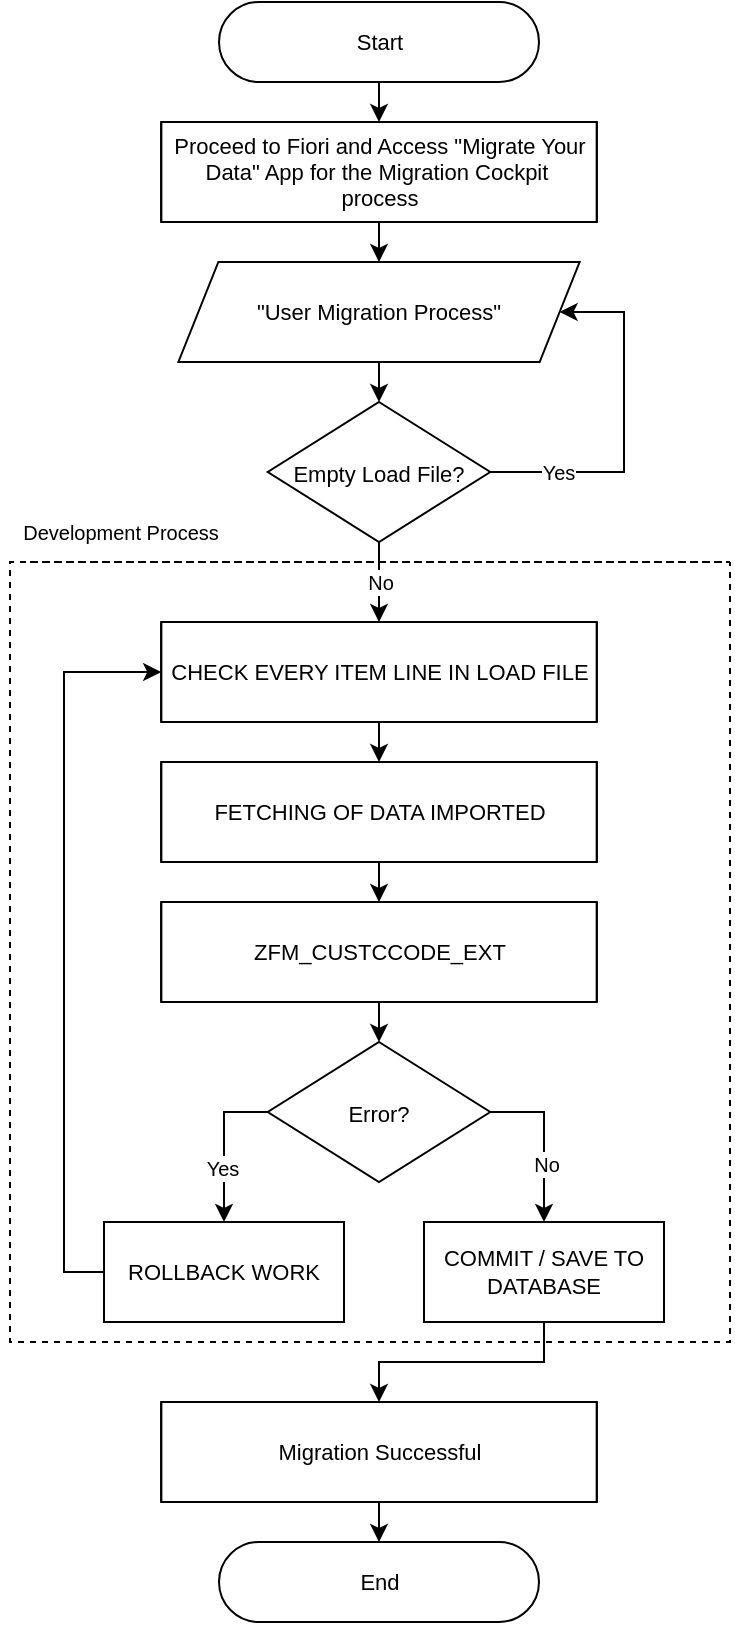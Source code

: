 <mxfile version="24.7.7">
  <diagram name="Page-1" id="fPrZirbZ17B2vMJe_ZVT">
    <mxGraphModel dx="794" dy="464" grid="1" gridSize="10" guides="1" tooltips="1" connect="1" arrows="1" fold="1" page="1" pageScale="1" pageWidth="850" pageHeight="1100" math="0" shadow="0">
      <root>
        <mxCell id="0" />
        <mxCell id="1" parent="0" />
        <mxCell id="4aA5Mv3eWfX_zaegTE6k-1" style="edgeStyle=orthogonalEdgeStyle;rounded=0;orthogonalLoop=1;jettySize=auto;html=1;exitX=0.5;exitY=0.5;exitDx=0;exitDy=20;exitPerimeter=0;entryX=0.5;entryY=0;entryDx=0;entryDy=0;" parent="1" source="4aA5Mv3eWfX_zaegTE6k-2" target="4aA5Mv3eWfX_zaegTE6k-28" edge="1">
          <mxGeometry relative="1" as="geometry" />
        </mxCell>
        <mxCell id="4aA5Mv3eWfX_zaegTE6k-2" value="Start" style="html=1;dashed=0;whiteSpace=wrap;shape=mxgraph.dfd.start;fontSize=11;" parent="1" vertex="1">
          <mxGeometry x="149.5" y="40" width="160" height="40" as="geometry" />
        </mxCell>
        <mxCell id="4aA5Mv3eWfX_zaegTE6k-3" style="edgeStyle=orthogonalEdgeStyle;rounded=0;orthogonalLoop=1;jettySize=auto;html=1;exitX=0.5;exitY=1;exitDx=0;exitDy=0;entryX=0.5;entryY=0;entryDx=0;entryDy=0;" parent="1" source="4aA5Mv3eWfX_zaegTE6k-4" target="4aA5Mv3eWfX_zaegTE6k-9" edge="1">
          <mxGeometry relative="1" as="geometry" />
        </mxCell>
        <mxCell id="4aA5Mv3eWfX_zaegTE6k-4" value="&quot;User Migration Process&quot;" style="shape=parallelogram;perimeter=parallelogramPerimeter;whiteSpace=wrap;html=1;fixedSize=1;fontSize=11;" parent="1" vertex="1">
          <mxGeometry x="129.19" y="170" width="200.62" height="50" as="geometry" />
        </mxCell>
        <mxCell id="4aA5Mv3eWfX_zaegTE6k-5" style="edgeStyle=orthogonalEdgeStyle;rounded=0;orthogonalLoop=1;jettySize=auto;html=1;exitX=1;exitY=0.5;exitDx=0;exitDy=0;entryX=1;entryY=0.5;entryDx=0;entryDy=0;" parent="1" source="4aA5Mv3eWfX_zaegTE6k-9" target="4aA5Mv3eWfX_zaegTE6k-4" edge="1">
          <mxGeometry relative="1" as="geometry">
            <Array as="points">
              <mxPoint x="352" y="275" />
              <mxPoint x="352" y="195" />
            </Array>
          </mxGeometry>
        </mxCell>
        <mxCell id="4aA5Mv3eWfX_zaegTE6k-6" value="&lt;font style=&quot;font-size: 10px;&quot;&gt;Yes&lt;/font&gt;" style="edgeLabel;html=1;align=center;verticalAlign=middle;resizable=0;points=[];" parent="4aA5Mv3eWfX_zaegTE6k-5" vertex="1" connectable="0">
          <mxGeometry x="-0.618" relative="1" as="geometry">
            <mxPoint as="offset" />
          </mxGeometry>
        </mxCell>
        <mxCell id="4aA5Mv3eWfX_zaegTE6k-7" style="edgeStyle=orthogonalEdgeStyle;rounded=0;orthogonalLoop=1;jettySize=auto;html=1;exitX=0.5;exitY=1;exitDx=0;exitDy=0;entryX=0.5;entryY=0;entryDx=0;entryDy=0;" parent="1" source="4aA5Mv3eWfX_zaegTE6k-9" target="4aA5Mv3eWfX_zaegTE6k-11" edge="1">
          <mxGeometry relative="1" as="geometry" />
        </mxCell>
        <mxCell id="4aA5Mv3eWfX_zaegTE6k-8" value="&lt;font style=&quot;font-size: 10px;&quot;&gt;No&lt;/font&gt;" style="edgeLabel;html=1;align=center;verticalAlign=middle;resizable=0;points=[];" parent="4aA5Mv3eWfX_zaegTE6k-7" vertex="1" connectable="0">
          <mxGeometry x="-0.033" relative="1" as="geometry">
            <mxPoint as="offset" />
          </mxGeometry>
        </mxCell>
        <mxCell id="4aA5Mv3eWfX_zaegTE6k-9" value="Empty Load File?" style="rhombus;whiteSpace=wrap;html=1;fontSize=11;spacingTop=2;" parent="1" vertex="1">
          <mxGeometry x="173.88" y="240" width="111.25" height="70" as="geometry" />
        </mxCell>
        <mxCell id="4aA5Mv3eWfX_zaegTE6k-10" style="edgeStyle=orthogonalEdgeStyle;rounded=0;orthogonalLoop=1;jettySize=auto;html=1;exitX=0.5;exitY=1;exitDx=0;exitDy=0;entryX=0.5;entryY=0;entryDx=0;entryDy=0;" parent="1" source="4aA5Mv3eWfX_zaegTE6k-11" target="4aA5Mv3eWfX_zaegTE6k-13" edge="1">
          <mxGeometry relative="1" as="geometry" />
        </mxCell>
        <mxCell id="4aA5Mv3eWfX_zaegTE6k-11" value="CHECK EVERY ITEM LINE IN LOAD FILE" style="shape=process;whiteSpace=wrap;html=1;backgroundOutline=1;fontSize=11;size=0;" parent="1" vertex="1">
          <mxGeometry x="120.6" y="350" width="217.81" height="50" as="geometry" />
        </mxCell>
        <mxCell id="4aA5Mv3eWfX_zaegTE6k-12" style="edgeStyle=orthogonalEdgeStyle;rounded=0;orthogonalLoop=1;jettySize=auto;html=1;exitX=0.5;exitY=1;exitDx=0;exitDy=0;entryX=0.5;entryY=0;entryDx=0;entryDy=0;" parent="1" source="4aA5Mv3eWfX_zaegTE6k-13" target="4aA5Mv3eWfX_zaegTE6k-15" edge="1">
          <mxGeometry relative="1" as="geometry" />
        </mxCell>
        <mxCell id="4aA5Mv3eWfX_zaegTE6k-13" value="FETCHING OF DATA IMPORTED" style="shape=process;whiteSpace=wrap;html=1;backgroundOutline=1;fontSize=11;size=0;" parent="1" vertex="1">
          <mxGeometry x="120.6" y="420" width="217.81" height="50" as="geometry" />
        </mxCell>
        <mxCell id="4aA5Mv3eWfX_zaegTE6k-14" style="edgeStyle=orthogonalEdgeStyle;rounded=0;orthogonalLoop=1;jettySize=auto;html=1;exitX=0.5;exitY=1;exitDx=0;exitDy=0;entryX=0.5;entryY=0;entryDx=0;entryDy=0;" parent="1" source="4aA5Mv3eWfX_zaegTE6k-15" target="4aA5Mv3eWfX_zaegTE6k-20" edge="1">
          <mxGeometry relative="1" as="geometry" />
        </mxCell>
        <mxCell id="4aA5Mv3eWfX_zaegTE6k-15" value="ZFM_CUSTCCODE_EXT" style="shape=process;whiteSpace=wrap;html=1;backgroundOutline=1;fontSize=11;size=0;" parent="1" vertex="1">
          <mxGeometry x="120.6" y="490" width="217.81" height="50" as="geometry" />
        </mxCell>
        <mxCell id="4aA5Mv3eWfX_zaegTE6k-16" style="edgeStyle=orthogonalEdgeStyle;rounded=0;orthogonalLoop=1;jettySize=auto;html=1;entryX=0.5;entryY=0;entryDx=0;entryDy=0;" parent="1" source="4aA5Mv3eWfX_zaegTE6k-20" target="4aA5Mv3eWfX_zaegTE6k-22" edge="1">
          <mxGeometry relative="1" as="geometry">
            <Array as="points">
              <mxPoint x="152" y="595" />
            </Array>
          </mxGeometry>
        </mxCell>
        <mxCell id="4aA5Mv3eWfX_zaegTE6k-17" value="&lt;font style=&quot;font-size: 10px;&quot;&gt;Yes&lt;/font&gt;" style="edgeLabel;html=1;align=center;verticalAlign=middle;resizable=0;points=[];" parent="4aA5Mv3eWfX_zaegTE6k-16" vertex="1" connectable="0">
          <mxGeometry x="0.298" y="-1" relative="1" as="geometry">
            <mxPoint as="offset" />
          </mxGeometry>
        </mxCell>
        <mxCell id="4aA5Mv3eWfX_zaegTE6k-18" style="edgeStyle=orthogonalEdgeStyle;rounded=0;orthogonalLoop=1;jettySize=auto;html=1;exitX=1;exitY=0.5;exitDx=0;exitDy=0;entryX=0.5;entryY=0;entryDx=0;entryDy=0;" parent="1" source="4aA5Mv3eWfX_zaegTE6k-20" target="4aA5Mv3eWfX_zaegTE6k-24" edge="1">
          <mxGeometry relative="1" as="geometry" />
        </mxCell>
        <mxCell id="4aA5Mv3eWfX_zaegTE6k-19" value="&lt;font style=&quot;font-size: 10px;&quot;&gt;No&lt;/font&gt;" style="edgeLabel;html=1;align=center;verticalAlign=middle;resizable=0;points=[];" parent="4aA5Mv3eWfX_zaegTE6k-18" vertex="1" connectable="0">
          <mxGeometry x="0.292" y="1" relative="1" as="geometry">
            <mxPoint as="offset" />
          </mxGeometry>
        </mxCell>
        <mxCell id="4aA5Mv3eWfX_zaegTE6k-20" value="Error?" style="rhombus;whiteSpace=wrap;html=1;fontSize=11;spacingTop=2;" parent="1" vertex="1">
          <mxGeometry x="173.88" y="560" width="111.25" height="70" as="geometry" />
        </mxCell>
        <mxCell id="4aA5Mv3eWfX_zaegTE6k-21" style="edgeStyle=orthogonalEdgeStyle;rounded=0;orthogonalLoop=1;jettySize=auto;html=1;exitX=0;exitY=0.5;exitDx=0;exitDy=0;entryX=0;entryY=0.5;entryDx=0;entryDy=0;" parent="1" source="4aA5Mv3eWfX_zaegTE6k-22" target="4aA5Mv3eWfX_zaegTE6k-11" edge="1">
          <mxGeometry relative="1" as="geometry" />
        </mxCell>
        <mxCell id="4aA5Mv3eWfX_zaegTE6k-22" value="ROLLBACK WORK" style="shape=process;whiteSpace=wrap;html=1;backgroundOutline=1;fontSize=11;size=0;" parent="1" vertex="1">
          <mxGeometry x="92" y="650" width="120" height="50" as="geometry" />
        </mxCell>
        <mxCell id="4aA5Mv3eWfX_zaegTE6k-23" style="edgeStyle=orthogonalEdgeStyle;rounded=0;orthogonalLoop=1;jettySize=auto;html=1;exitX=0.5;exitY=1;exitDx=0;exitDy=0;entryX=0.5;entryY=0;entryDx=0;entryDy=0;" parent="1" source="4aA5Mv3eWfX_zaegTE6k-24" target="4aA5Mv3eWfX_zaegTE6k-25" edge="1">
          <mxGeometry relative="1" as="geometry" />
        </mxCell>
        <mxCell id="4aA5Mv3eWfX_zaegTE6k-24" value="COMMIT / SAVE TO DATABASE" style="shape=process;whiteSpace=wrap;html=1;backgroundOutline=1;fontSize=11;size=0;" parent="1" vertex="1">
          <mxGeometry x="252" y="650" width="120" height="50" as="geometry" />
        </mxCell>
        <mxCell id="4aA5Mv3eWfX_zaegTE6k-25" value="Migration Successful" style="shape=process;whiteSpace=wrap;html=1;backgroundOutline=1;fontSize=11;size=0;" parent="1" vertex="1">
          <mxGeometry x="120.6" y="740" width="217.81" height="50" as="geometry" />
        </mxCell>
        <mxCell id="4aA5Mv3eWfX_zaegTE6k-26" value="End" style="html=1;dashed=0;whiteSpace=wrap;shape=mxgraph.dfd.start;fontSize=11;" parent="1" vertex="1">
          <mxGeometry x="149.5" y="810" width="160" height="40" as="geometry" />
        </mxCell>
        <mxCell id="4aA5Mv3eWfX_zaegTE6k-27" style="edgeStyle=orthogonalEdgeStyle;rounded=0;orthogonalLoop=1;jettySize=auto;html=1;exitX=0.5;exitY=1;exitDx=0;exitDy=0;entryX=0.5;entryY=0;entryDx=0;entryDy=0;" parent="1" source="4aA5Mv3eWfX_zaegTE6k-28" target="4aA5Mv3eWfX_zaegTE6k-4" edge="1">
          <mxGeometry relative="1" as="geometry" />
        </mxCell>
        <mxCell id="4aA5Mv3eWfX_zaegTE6k-28" value="Proceed to Fiori and Access &quot;Migrate Your Data&quot; App for the Migration Cockpit&amp;nbsp;&lt;div&gt;process&lt;/div&gt;" style="shape=process;whiteSpace=wrap;html=1;backgroundOutline=1;fontSize=11;size=0;" parent="1" vertex="1">
          <mxGeometry x="120.6" y="100" width="217.81" height="50" as="geometry" />
        </mxCell>
        <mxCell id="4aA5Mv3eWfX_zaegTE6k-29" style="edgeStyle=orthogonalEdgeStyle;rounded=0;orthogonalLoop=1;jettySize=auto;html=1;exitX=0.5;exitY=1;exitDx=0;exitDy=0;entryX=0.5;entryY=0.5;entryDx=0;entryDy=-20;entryPerimeter=0;" parent="1" source="4aA5Mv3eWfX_zaegTE6k-25" target="4aA5Mv3eWfX_zaegTE6k-26" edge="1">
          <mxGeometry relative="1" as="geometry" />
        </mxCell>
        <mxCell id="4aA5Mv3eWfX_zaegTE6k-30" value="" style="endArrow=none;dashed=1;html=1;rounded=0;" parent="1" edge="1">
          <mxGeometry width="50" height="50" relative="1" as="geometry">
            <mxPoint x="55" y="320" as="sourcePoint" />
            <mxPoint x="405" y="320" as="targetPoint" />
            <Array as="points">
              <mxPoint x="405" y="320" />
              <mxPoint x="45" y="320" />
              <mxPoint x="45" y="520" />
              <mxPoint x="45" y="710" />
              <mxPoint x="405" y="710" />
            </Array>
          </mxGeometry>
        </mxCell>
        <mxCell id="4aA5Mv3eWfX_zaegTE6k-31" value="Development Process" style="text;html=1;align=center;verticalAlign=middle;resizable=0;points=[];autosize=1;strokeColor=none;fillColor=none;fontSize=10;" parent="1" vertex="1">
          <mxGeometry x="40" y="290" width="120" height="30" as="geometry" />
        </mxCell>
      </root>
    </mxGraphModel>
  </diagram>
</mxfile>
